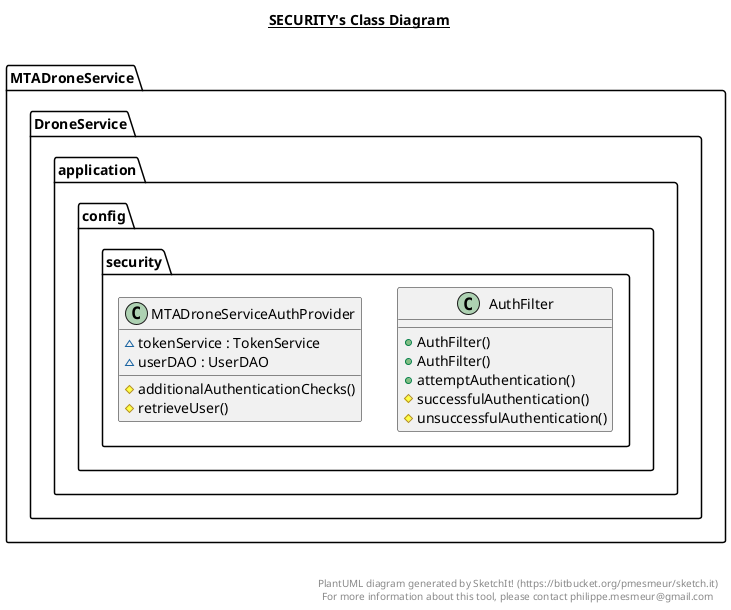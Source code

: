 @startuml

title __SECURITY's Class Diagram__\n

  namespace MTADroneService.DroneService.application {
    namespace config {
      namespace security {
        class MTADroneService.DroneService.application.config.security.AuthFilter {
            + AuthFilter()
            + AuthFilter()
            + attemptAuthentication()
            # successfulAuthentication()
            # unsuccessfulAuthentication()
        }
      }
    }
  }
  

  namespace MTADroneService.DroneService.application {
    namespace config {
      namespace security {
        class MTADroneService.DroneService.application.config.security.MTADroneServiceAuthProvider {
            ~ tokenService : TokenService
            ~ userDAO : UserDAO
            # additionalAuthenticationChecks()
            # retrieveUser()
        }
      }
    }
  }
  



right footer


PlantUML diagram generated by SketchIt! (https://bitbucket.org/pmesmeur/sketch.it)
For more information about this tool, please contact philippe.mesmeur@gmail.com
endfooter

@enduml
